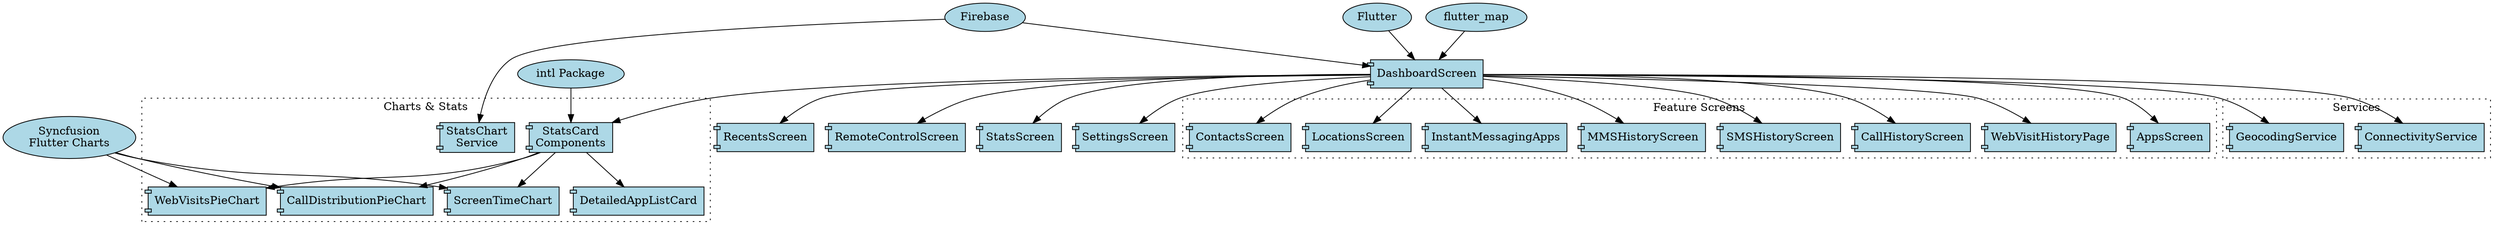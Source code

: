 digraph ProjectComponents {
    rankdir=TB;
    node [shape=component, style=filled, fillcolor=lightblue];
    
    // Main Screens
    Dashboard [label="DashboardScreen"];
    StatsScreen [label="StatsScreen"];
    Settings [label="SettingsScreen"];
    Recents [label="RecentsScreen"];
    RemoteControl [label="RemoteControlScreen"];
    
    // Features Subcomponents
    subgraph cluster_features {
        label="Feature Screens";
        style=dotted;
        
        Calls [label="CallHistoryScreen"];
        SMS [label="SMSHistoryScreen"];
        MMS [label="MMSHistoryScreen"];
        InstantMessaging [label="InstantMessagingApps"];
        Locations [label="LocationsScreen"];
        Contacts [label="ContactsScreen"];
        Apps [label="AppsScreen"];
        Sites [label="WebVisitHistoryPage"];
    }
    
    // Chart Components
    subgraph cluster_charts {
        label="Charts & Stats";
        style=dotted;
        
        StatsCharts [label="StatsChart\nService"];
        StatsCards [label="StatsCard\nComponents"];
        ScreenTimeChart;
        WebVisitsPieChart;
        CallDistributionPieChart;
        DetailedAppListCard;
    }

    // Services
    subgraph cluster_services {
        label="Services";
        style=dotted;
        
        ConnectivityService;
        GeocodingService;
    }
    
    // External Dependencies
    Flutter [shape=ellipse];
    Firebase [shape=ellipse];
    SyncfusionCharts [label="Syncfusion\nFlutter Charts", shape=ellipse];
    IntlPackage [label="intl Package", shape=ellipse];
    FlutterMap [label="flutter_map", shape=ellipse];
    
    // Navigation Relationships
    Dashboard -> {StatsScreen Recents RemoteControl Settings};
    Dashboard -> {Calls SMS MMS InstantMessaging Locations Contacts Apps Sites};
    
    // Component Relationships
    Dashboard -> StatsCards;
    StatsCards -> {ScreenTimeChart WebVisitsPieChart CallDistributionPieChart DetailedAppListCard};
    Dashboard -> {ConnectivityService GeocodingService};
    
    // Data Flow
    Firebase -> Dashboard;
    Firebase -> StatsCharts;
    
    // External Dependencies
    Flutter -> Dashboard;
    SyncfusionCharts -> {ScreenTimeChart WebVisitsPieChart CallDistributionPieChart};
    IntlPackage -> StatsCards;
    FlutterMap -> Dashboard;
}
